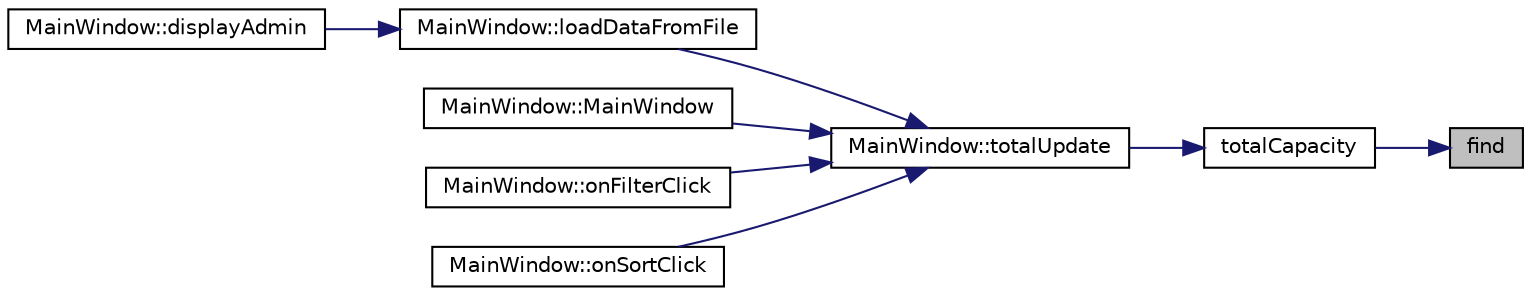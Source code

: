 digraph "find"
{
 // LATEX_PDF_SIZE
  edge [fontname="Helvetica",fontsize="10",labelfontname="Helvetica",labelfontsize="10"];
  node [fontname="Helvetica",fontsize="10",shape=record];
  rankdir="RL";
  Node1 [label="find",height=0.2,width=0.4,color="black", fillcolor="grey75", style="filled", fontcolor="black",tooltip=" "];
  Node1 -> Node2 [dir="back",color="midnightblue",fontsize="10",style="solid",fontname="Helvetica"];
  Node2 [label="totalCapacity",height=0.2,width=0.4,color="black", fillcolor="white", style="filled",URL="$sort_8cpp.html#a75c465491e2c95e78598166ccb3dfd18",tooltip=" "];
  Node2 -> Node3 [dir="back",color="midnightblue",fontsize="10",style="solid",fontname="Helvetica"];
  Node3 [label="MainWindow::totalUpdate",height=0.2,width=0.4,color="black", fillcolor="white", style="filled",URL="$class_main_window.html#a733ecd2809146cb8725fd8248a960aca",tooltip=" "];
  Node3 -> Node4 [dir="back",color="midnightblue",fontsize="10",style="solid",fontname="Helvetica"];
  Node4 [label="MainWindow::loadDataFromFile",height=0.2,width=0.4,color="black", fillcolor="white", style="filled",URL="$class_main_window.html#a46bf31632c039fd823541ea64d10c1a5",tooltip=" "];
  Node4 -> Node5 [dir="back",color="midnightblue",fontsize="10",style="solid",fontname="Helvetica"];
  Node5 [label="MainWindow::displayAdmin",height=0.2,width=0.4,color="black", fillcolor="white", style="filled",URL="$class_main_window.html#a9df76e2d80b6d9850af041d5131ce8c7",tooltip=" "];
  Node3 -> Node6 [dir="back",color="midnightblue",fontsize="10",style="solid",fontname="Helvetica"];
  Node6 [label="MainWindow::MainWindow",height=0.2,width=0.4,color="black", fillcolor="white", style="filled",URL="$class_main_window.html#a996c5a2b6f77944776856f08ec30858d",tooltip=" "];
  Node3 -> Node7 [dir="back",color="midnightblue",fontsize="10",style="solid",fontname="Helvetica"];
  Node7 [label="MainWindow::onFilterClick",height=0.2,width=0.4,color="black", fillcolor="white", style="filled",URL="$class_main_window.html#a99e5cb731fe12ed548d73aa2d3431b78",tooltip=" "];
  Node3 -> Node8 [dir="back",color="midnightblue",fontsize="10",style="solid",fontname="Helvetica"];
  Node8 [label="MainWindow::onSortClick",height=0.2,width=0.4,color="black", fillcolor="white", style="filled",URL="$class_main_window.html#a04b723ec1750be5d65c812c2bc41fb9e",tooltip=" "];
}
